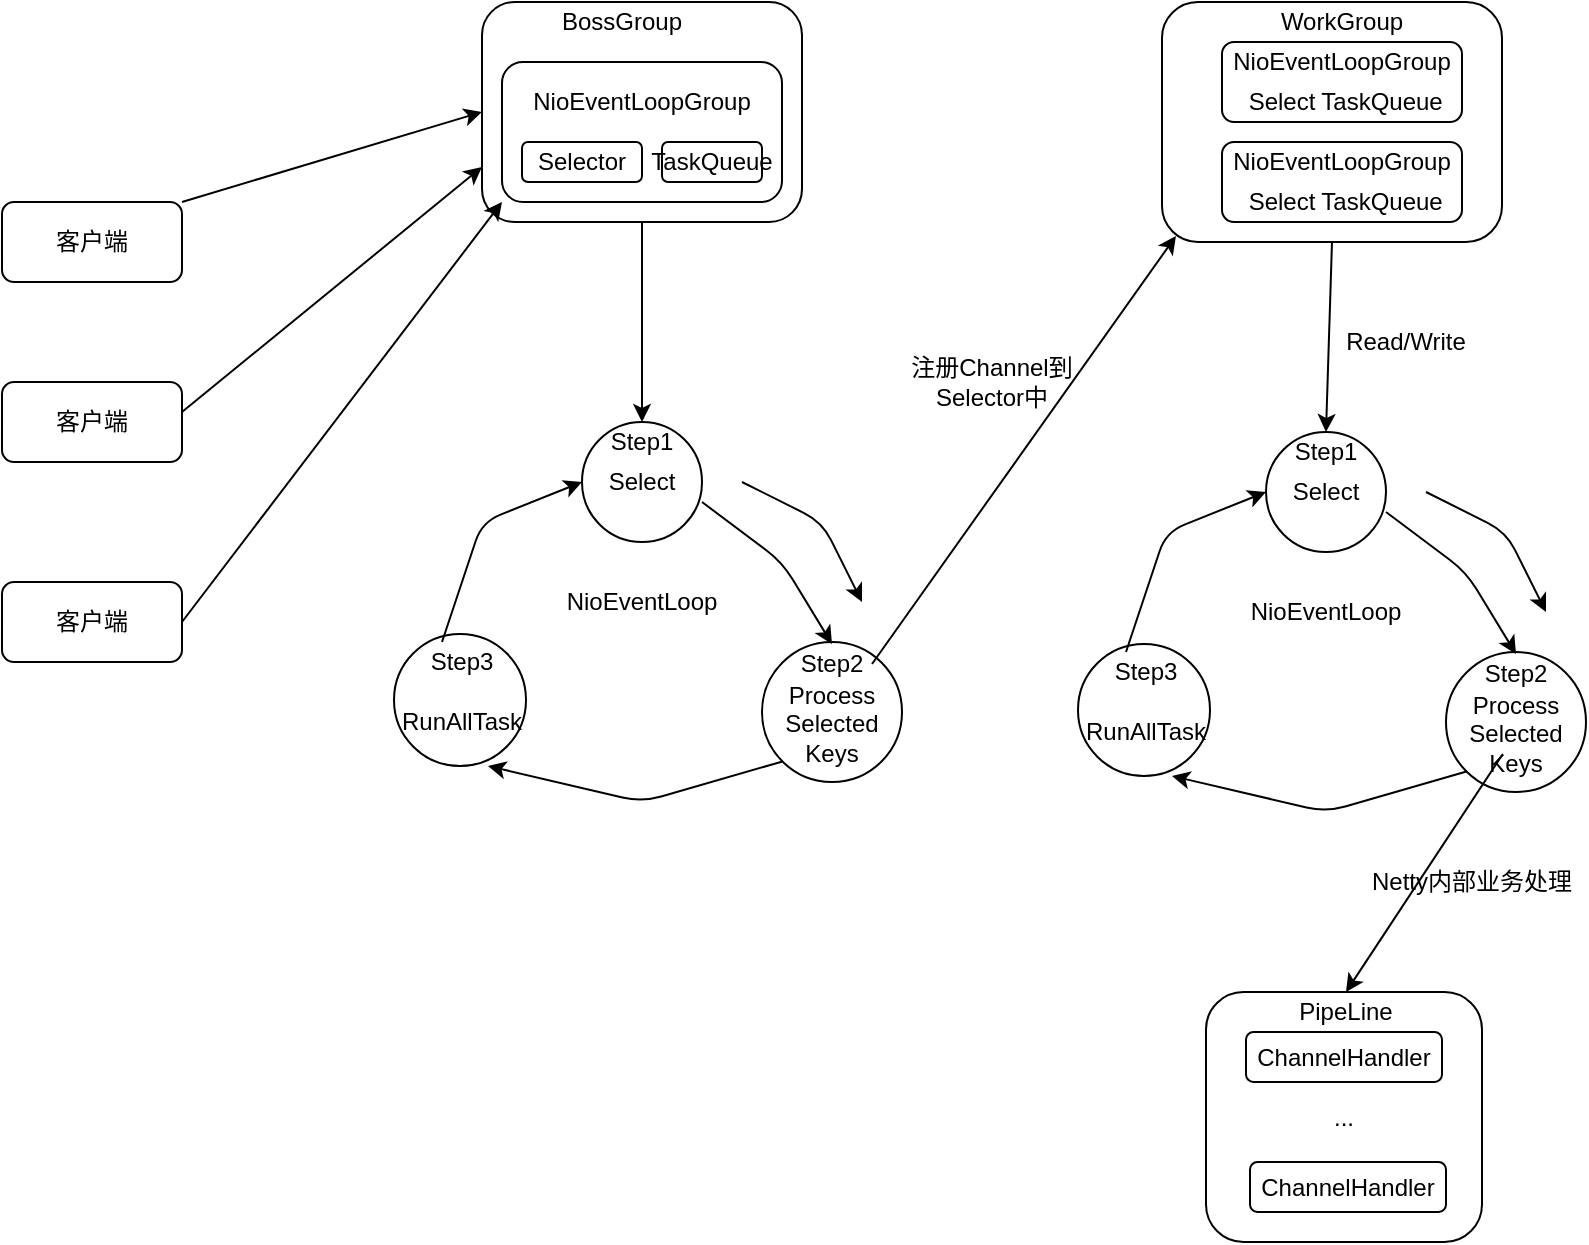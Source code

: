 <mxfile version="13.7.5" type="github">
  <diagram id="-VUquBzPuUQYV2Vf01s0" name="Page-1">
    <mxGraphModel dx="1422" dy="762" grid="1" gridSize="10" guides="1" tooltips="1" connect="1" arrows="1" fold="1" page="1" pageScale="1" pageWidth="827" pageHeight="1169" math="0" shadow="0">
      <root>
        <mxCell id="0" />
        <mxCell id="1" parent="0" />
        <mxCell id="R4jxrmjICBG2XdQICs0V-1" value="客户端" style="rounded=1;whiteSpace=wrap;html=1;" vertex="1" parent="1">
          <mxGeometry x="10" y="130" width="90" height="40" as="geometry" />
        </mxCell>
        <mxCell id="R4jxrmjICBG2XdQICs0V-2" value="客户端" style="rounded=1;whiteSpace=wrap;html=1;" vertex="1" parent="1">
          <mxGeometry x="10" y="320" width="90" height="40" as="geometry" />
        </mxCell>
        <mxCell id="R4jxrmjICBG2XdQICs0V-3" value="客户端" style="rounded=1;whiteSpace=wrap;html=1;" vertex="1" parent="1">
          <mxGeometry x="10" y="220" width="90" height="40" as="geometry" />
        </mxCell>
        <mxCell id="R4jxrmjICBG2XdQICs0V-4" value="" style="rounded=1;whiteSpace=wrap;html=1;" vertex="1" parent="1">
          <mxGeometry x="250" y="30" width="160" height="110" as="geometry" />
        </mxCell>
        <mxCell id="R4jxrmjICBG2XdQICs0V-5" value="BossGroup" style="text;html=1;strokeColor=none;fillColor=none;align=center;verticalAlign=middle;whiteSpace=wrap;rounded=0;" vertex="1" parent="1">
          <mxGeometry x="300" y="30" width="40" height="20" as="geometry" />
        </mxCell>
        <mxCell id="R4jxrmjICBG2XdQICs0V-6" value="" style="rounded=1;whiteSpace=wrap;html=1;" vertex="1" parent="1">
          <mxGeometry x="260" y="60" width="140" height="70" as="geometry" />
        </mxCell>
        <mxCell id="R4jxrmjICBG2XdQICs0V-7" value="NioEventLoopGroup" style="text;html=1;strokeColor=none;fillColor=none;align=center;verticalAlign=middle;whiteSpace=wrap;rounded=0;" vertex="1" parent="1">
          <mxGeometry x="295" y="70" width="70" height="20" as="geometry" />
        </mxCell>
        <mxCell id="R4jxrmjICBG2XdQICs0V-8" value="Selector" style="rounded=1;whiteSpace=wrap;html=1;" vertex="1" parent="1">
          <mxGeometry x="270" y="100" width="60" height="20" as="geometry" />
        </mxCell>
        <mxCell id="R4jxrmjICBG2XdQICs0V-9" value="TaskQueue" style="rounded=1;whiteSpace=wrap;html=1;" vertex="1" parent="1">
          <mxGeometry x="340" y="100" width="50" height="20" as="geometry" />
        </mxCell>
        <mxCell id="R4jxrmjICBG2XdQICs0V-10" value="" style="endArrow=classic;html=1;exitX=0.5;exitY=1;exitDx=0;exitDy=0;" edge="1" parent="1" source="R4jxrmjICBG2XdQICs0V-4">
          <mxGeometry width="50" height="50" relative="1" as="geometry">
            <mxPoint x="390" y="420" as="sourcePoint" />
            <mxPoint x="330" y="240" as="targetPoint" />
          </mxGeometry>
        </mxCell>
        <mxCell id="R4jxrmjICBG2XdQICs0V-11" value="" style="ellipse;whiteSpace=wrap;html=1;aspect=fixed;" vertex="1" parent="1">
          <mxGeometry x="300" y="240" width="60" height="60" as="geometry" />
        </mxCell>
        <mxCell id="R4jxrmjICBG2XdQICs0V-12" value="Step1" style="text;html=1;strokeColor=none;fillColor=none;align=center;verticalAlign=middle;whiteSpace=wrap;rounded=0;" vertex="1" parent="1">
          <mxGeometry x="310" y="240" width="40" height="20" as="geometry" />
        </mxCell>
        <mxCell id="R4jxrmjICBG2XdQICs0V-13" value="Select" style="text;html=1;strokeColor=none;fillColor=none;align=center;verticalAlign=middle;whiteSpace=wrap;rounded=0;" vertex="1" parent="1">
          <mxGeometry x="310" y="260" width="40" height="20" as="geometry" />
        </mxCell>
        <mxCell id="R4jxrmjICBG2XdQICs0V-14" value="" style="ellipse;whiteSpace=wrap;html=1;aspect=fixed;" vertex="1" parent="1">
          <mxGeometry x="390" y="350" width="70" height="70" as="geometry" />
        </mxCell>
        <mxCell id="R4jxrmjICBG2XdQICs0V-15" value="Step2" style="text;html=1;strokeColor=none;fillColor=none;align=center;verticalAlign=middle;whiteSpace=wrap;rounded=0;" vertex="1" parent="1">
          <mxGeometry x="405" y="351" width="40" height="20" as="geometry" />
        </mxCell>
        <mxCell id="R4jxrmjICBG2XdQICs0V-16" value="Process&lt;br&gt;Selected&lt;br&gt;Keys" style="text;html=1;strokeColor=none;fillColor=none;align=center;verticalAlign=middle;whiteSpace=wrap;rounded=0;" vertex="1" parent="1">
          <mxGeometry x="405" y="381" width="40" height="20" as="geometry" />
        </mxCell>
        <mxCell id="R4jxrmjICBG2XdQICs0V-17" value="" style="ellipse;whiteSpace=wrap;html=1;aspect=fixed;" vertex="1" parent="1">
          <mxGeometry x="206" y="346" width="66" height="66" as="geometry" />
        </mxCell>
        <mxCell id="R4jxrmjICBG2XdQICs0V-18" value="Step3" style="text;html=1;strokeColor=none;fillColor=none;align=center;verticalAlign=middle;whiteSpace=wrap;rounded=0;" vertex="1" parent="1">
          <mxGeometry x="220" y="350" width="40" height="20" as="geometry" />
        </mxCell>
        <mxCell id="R4jxrmjICBG2XdQICs0V-19" value="RunAllTask" style="text;html=1;strokeColor=none;fillColor=none;align=center;verticalAlign=middle;whiteSpace=wrap;rounded=0;" vertex="1" parent="1">
          <mxGeometry x="220" y="380" width="40" height="20" as="geometry" />
        </mxCell>
        <mxCell id="R4jxrmjICBG2XdQICs0V-20" value="" style="endArrow=classic;html=1;entryX=0.5;entryY=0;entryDx=0;entryDy=0;" edge="1" parent="1" target="R4jxrmjICBG2XdQICs0V-15">
          <mxGeometry width="50" height="50" relative="1" as="geometry">
            <mxPoint x="360" y="280" as="sourcePoint" />
            <mxPoint x="410" y="230" as="targetPoint" />
            <Array as="points">
              <mxPoint x="400" y="310" />
            </Array>
          </mxGeometry>
        </mxCell>
        <mxCell id="R4jxrmjICBG2XdQICs0V-21" value="" style="endArrow=classic;html=1;exitX=0;exitY=1;exitDx=0;exitDy=0;entryX=0.712;entryY=1;entryDx=0;entryDy=0;entryPerimeter=0;" edge="1" parent="1" source="R4jxrmjICBG2XdQICs0V-14" target="R4jxrmjICBG2XdQICs0V-17">
          <mxGeometry width="50" height="50" relative="1" as="geometry">
            <mxPoint x="300" y="490" as="sourcePoint" />
            <mxPoint x="350" y="440" as="targetPoint" />
            <Array as="points">
              <mxPoint x="330" y="430" />
            </Array>
          </mxGeometry>
        </mxCell>
        <mxCell id="R4jxrmjICBG2XdQICs0V-22" value="" style="endArrow=classic;html=1;exitX=0.25;exitY=0;exitDx=0;exitDy=0;entryX=0;entryY=0.5;entryDx=0;entryDy=0;" edge="1" parent="1" source="R4jxrmjICBG2XdQICs0V-18" target="R4jxrmjICBG2XdQICs0V-11">
          <mxGeometry width="50" height="50" relative="1" as="geometry">
            <mxPoint x="210" y="350" as="sourcePoint" />
            <mxPoint x="260" y="300" as="targetPoint" />
            <Array as="points">
              <mxPoint x="250" y="290" />
            </Array>
          </mxGeometry>
        </mxCell>
        <mxCell id="R4jxrmjICBG2XdQICs0V-23" value="NioEventLoop" style="text;html=1;strokeColor=none;fillColor=none;align=center;verticalAlign=middle;whiteSpace=wrap;rounded=0;" vertex="1" parent="1">
          <mxGeometry x="310" y="320" width="40" height="20" as="geometry" />
        </mxCell>
        <mxCell id="R4jxrmjICBG2XdQICs0V-25" value="" style="endArrow=classic;html=1;exitX=1;exitY=0;exitDx=0;exitDy=0;entryX=0;entryY=0.5;entryDx=0;entryDy=0;" edge="1" parent="1" source="R4jxrmjICBG2XdQICs0V-1" target="R4jxrmjICBG2XdQICs0V-4">
          <mxGeometry width="50" height="50" relative="1" as="geometry">
            <mxPoint x="110" y="140" as="sourcePoint" />
            <mxPoint x="160" y="90" as="targetPoint" />
          </mxGeometry>
        </mxCell>
        <mxCell id="R4jxrmjICBG2XdQICs0V-26" value="" style="endArrow=classic;html=1;exitX=1;exitY=0;exitDx=0;exitDy=0;entryX=0;entryY=0.75;entryDx=0;entryDy=0;" edge="1" parent="1" target="R4jxrmjICBG2XdQICs0V-4">
          <mxGeometry width="50" height="50" relative="1" as="geometry">
            <mxPoint x="100" y="235" as="sourcePoint" />
            <mxPoint x="250" y="190" as="targetPoint" />
          </mxGeometry>
        </mxCell>
        <mxCell id="R4jxrmjICBG2XdQICs0V-27" value="" style="endArrow=classic;html=1;exitX=1;exitY=0;exitDx=0;exitDy=0;" edge="1" parent="1">
          <mxGeometry width="50" height="50" relative="1" as="geometry">
            <mxPoint x="100" y="340" as="sourcePoint" />
            <mxPoint x="260" y="130" as="targetPoint" />
          </mxGeometry>
        </mxCell>
        <mxCell id="R4jxrmjICBG2XdQICs0V-29" value="" style="endArrow=classic;html=1;" edge="1" parent="1">
          <mxGeometry width="50" height="50" relative="1" as="geometry">
            <mxPoint x="380" y="270" as="sourcePoint" />
            <mxPoint x="440" y="330" as="targetPoint" />
            <Array as="points">
              <mxPoint x="420" y="290" />
            </Array>
          </mxGeometry>
        </mxCell>
        <mxCell id="R4jxrmjICBG2XdQICs0V-30" value="" style="rounded=1;whiteSpace=wrap;html=1;" vertex="1" parent="1">
          <mxGeometry x="590" y="30" width="170" height="120" as="geometry" />
        </mxCell>
        <mxCell id="R4jxrmjICBG2XdQICs0V-31" value="WorkGroup" style="text;html=1;strokeColor=none;fillColor=none;align=center;verticalAlign=middle;whiteSpace=wrap;rounded=0;" vertex="1" parent="1">
          <mxGeometry x="660" y="30" width="40" height="20" as="geometry" />
        </mxCell>
        <mxCell id="R4jxrmjICBG2XdQICs0V-32" value="" style="rounded=1;whiteSpace=wrap;html=1;" vertex="1" parent="1">
          <mxGeometry x="620" y="50" width="120" height="40" as="geometry" />
        </mxCell>
        <mxCell id="R4jxrmjICBG2XdQICs0V-33" value="NioEventLoopGroup" style="text;html=1;strokeColor=none;fillColor=none;align=center;verticalAlign=middle;whiteSpace=wrap;rounded=0;" vertex="1" parent="1">
          <mxGeometry x="660" y="50" width="40" height="20" as="geometry" />
        </mxCell>
        <mxCell id="R4jxrmjICBG2XdQICs0V-34" value="Select" style="text;html=1;strokeColor=none;fillColor=none;align=center;verticalAlign=middle;whiteSpace=wrap;rounded=0;" vertex="1" parent="1">
          <mxGeometry x="630" y="70" width="40" height="20" as="geometry" />
        </mxCell>
        <mxCell id="R4jxrmjICBG2XdQICs0V-35" value="TaskQueue" style="text;html=1;strokeColor=none;fillColor=none;align=center;verticalAlign=middle;whiteSpace=wrap;rounded=0;" vertex="1" parent="1">
          <mxGeometry x="680" y="70" width="40" height="20" as="geometry" />
        </mxCell>
        <mxCell id="R4jxrmjICBG2XdQICs0V-37" value="" style="rounded=1;whiteSpace=wrap;html=1;" vertex="1" parent="1">
          <mxGeometry x="620" y="100" width="120" height="40" as="geometry" />
        </mxCell>
        <mxCell id="R4jxrmjICBG2XdQICs0V-38" value="NioEventLoopGroup" style="text;html=1;strokeColor=none;fillColor=none;align=center;verticalAlign=middle;whiteSpace=wrap;rounded=0;" vertex="1" parent="1">
          <mxGeometry x="660" y="100" width="40" height="20" as="geometry" />
        </mxCell>
        <mxCell id="R4jxrmjICBG2XdQICs0V-39" value="Select" style="text;html=1;strokeColor=none;fillColor=none;align=center;verticalAlign=middle;whiteSpace=wrap;rounded=0;" vertex="1" parent="1">
          <mxGeometry x="630" y="120" width="40" height="20" as="geometry" />
        </mxCell>
        <mxCell id="R4jxrmjICBG2XdQICs0V-40" value="TaskQueue" style="text;html=1;strokeColor=none;fillColor=none;align=center;verticalAlign=middle;whiteSpace=wrap;rounded=0;" vertex="1" parent="1">
          <mxGeometry x="680" y="120" width="40" height="20" as="geometry" />
        </mxCell>
        <mxCell id="R4jxrmjICBG2XdQICs0V-41" value="" style="endArrow=classic;html=1;entryX=0.041;entryY=0.975;entryDx=0;entryDy=0;entryPerimeter=0;exitX=1;exitY=0.5;exitDx=0;exitDy=0;" edge="1" parent="1" source="R4jxrmjICBG2XdQICs0V-15" target="R4jxrmjICBG2XdQICs0V-30">
          <mxGeometry width="50" height="50" relative="1" as="geometry">
            <mxPoint x="405" y="320" as="sourcePoint" />
            <mxPoint x="455" y="270" as="targetPoint" />
          </mxGeometry>
        </mxCell>
        <mxCell id="R4jxrmjICBG2XdQICs0V-42" value="注册Channel到Selector中" style="text;html=1;strokeColor=none;fillColor=none;align=center;verticalAlign=middle;whiteSpace=wrap;rounded=0;" vertex="1" parent="1">
          <mxGeometry x="460" y="210" width="90" height="20" as="geometry" />
        </mxCell>
        <mxCell id="R4jxrmjICBG2XdQICs0V-43" value="" style="ellipse;whiteSpace=wrap;html=1;aspect=fixed;" vertex="1" parent="1">
          <mxGeometry x="642" y="245" width="60" height="60" as="geometry" />
        </mxCell>
        <mxCell id="R4jxrmjICBG2XdQICs0V-44" value="Step1" style="text;html=1;strokeColor=none;fillColor=none;align=center;verticalAlign=middle;whiteSpace=wrap;rounded=0;" vertex="1" parent="1">
          <mxGeometry x="652" y="245" width="40" height="20" as="geometry" />
        </mxCell>
        <mxCell id="R4jxrmjICBG2XdQICs0V-45" value="Select" style="text;html=1;strokeColor=none;fillColor=none;align=center;verticalAlign=middle;whiteSpace=wrap;rounded=0;" vertex="1" parent="1">
          <mxGeometry x="652" y="265" width="40" height="20" as="geometry" />
        </mxCell>
        <mxCell id="R4jxrmjICBG2XdQICs0V-46" value="" style="ellipse;whiteSpace=wrap;html=1;aspect=fixed;" vertex="1" parent="1">
          <mxGeometry x="732" y="355" width="70" height="70" as="geometry" />
        </mxCell>
        <mxCell id="R4jxrmjICBG2XdQICs0V-47" value="Step2" style="text;html=1;strokeColor=none;fillColor=none;align=center;verticalAlign=middle;whiteSpace=wrap;rounded=0;" vertex="1" parent="1">
          <mxGeometry x="747" y="356" width="40" height="20" as="geometry" />
        </mxCell>
        <mxCell id="R4jxrmjICBG2XdQICs0V-48" value="Process&lt;br&gt;Selected&lt;br&gt;Keys" style="text;html=1;strokeColor=none;fillColor=none;align=center;verticalAlign=middle;whiteSpace=wrap;rounded=0;" vertex="1" parent="1">
          <mxGeometry x="747" y="386" width="40" height="20" as="geometry" />
        </mxCell>
        <mxCell id="R4jxrmjICBG2XdQICs0V-49" value="" style="ellipse;whiteSpace=wrap;html=1;aspect=fixed;" vertex="1" parent="1">
          <mxGeometry x="548" y="351" width="66" height="66" as="geometry" />
        </mxCell>
        <mxCell id="R4jxrmjICBG2XdQICs0V-50" value="Step3" style="text;html=1;strokeColor=none;fillColor=none;align=center;verticalAlign=middle;whiteSpace=wrap;rounded=0;" vertex="1" parent="1">
          <mxGeometry x="562" y="355" width="40" height="20" as="geometry" />
        </mxCell>
        <mxCell id="R4jxrmjICBG2XdQICs0V-51" value="RunAllTask" style="text;html=1;strokeColor=none;fillColor=none;align=center;verticalAlign=middle;whiteSpace=wrap;rounded=0;" vertex="1" parent="1">
          <mxGeometry x="562" y="385" width="40" height="20" as="geometry" />
        </mxCell>
        <mxCell id="R4jxrmjICBG2XdQICs0V-52" value="" style="endArrow=classic;html=1;entryX=0.5;entryY=0;entryDx=0;entryDy=0;" edge="1" parent="1" target="R4jxrmjICBG2XdQICs0V-47">
          <mxGeometry width="50" height="50" relative="1" as="geometry">
            <mxPoint x="702" y="285" as="sourcePoint" />
            <mxPoint x="752" y="235" as="targetPoint" />
            <Array as="points">
              <mxPoint x="742" y="315" />
            </Array>
          </mxGeometry>
        </mxCell>
        <mxCell id="R4jxrmjICBG2XdQICs0V-53" value="" style="endArrow=classic;html=1;exitX=0;exitY=1;exitDx=0;exitDy=0;entryX=0.712;entryY=1;entryDx=0;entryDy=0;entryPerimeter=0;" edge="1" parent="1" source="R4jxrmjICBG2XdQICs0V-46" target="R4jxrmjICBG2XdQICs0V-49">
          <mxGeometry width="50" height="50" relative="1" as="geometry">
            <mxPoint x="642" y="495" as="sourcePoint" />
            <mxPoint x="692" y="445" as="targetPoint" />
            <Array as="points">
              <mxPoint x="672" y="435" />
            </Array>
          </mxGeometry>
        </mxCell>
        <mxCell id="R4jxrmjICBG2XdQICs0V-54" value="" style="endArrow=classic;html=1;exitX=0.25;exitY=0;exitDx=0;exitDy=0;entryX=0;entryY=0.5;entryDx=0;entryDy=0;" edge="1" parent="1" source="R4jxrmjICBG2XdQICs0V-50" target="R4jxrmjICBG2XdQICs0V-43">
          <mxGeometry width="50" height="50" relative="1" as="geometry">
            <mxPoint x="552" y="355" as="sourcePoint" />
            <mxPoint x="602" y="305" as="targetPoint" />
            <Array as="points">
              <mxPoint x="592" y="295" />
            </Array>
          </mxGeometry>
        </mxCell>
        <mxCell id="R4jxrmjICBG2XdQICs0V-55" value="NioEventLoop" style="text;html=1;strokeColor=none;fillColor=none;align=center;verticalAlign=middle;whiteSpace=wrap;rounded=0;" vertex="1" parent="1">
          <mxGeometry x="652" y="325" width="40" height="20" as="geometry" />
        </mxCell>
        <mxCell id="R4jxrmjICBG2XdQICs0V-56" value="" style="endArrow=classic;html=1;" edge="1" parent="1">
          <mxGeometry width="50" height="50" relative="1" as="geometry">
            <mxPoint x="722" y="275" as="sourcePoint" />
            <mxPoint x="782" y="335" as="targetPoint" />
            <Array as="points">
              <mxPoint x="762" y="295" />
            </Array>
          </mxGeometry>
        </mxCell>
        <mxCell id="R4jxrmjICBG2XdQICs0V-57" value="" style="endArrow=classic;html=1;exitX=0.5;exitY=1;exitDx=0;exitDy=0;entryX=0.5;entryY=0;entryDx=0;entryDy=0;" edge="1" parent="1" source="R4jxrmjICBG2XdQICs0V-30" target="R4jxrmjICBG2XdQICs0V-44">
          <mxGeometry width="50" height="50" relative="1" as="geometry">
            <mxPoint x="660" y="220" as="sourcePoint" />
            <mxPoint x="710" y="170" as="targetPoint" />
          </mxGeometry>
        </mxCell>
        <mxCell id="R4jxrmjICBG2XdQICs0V-58" value="Read/Write" style="text;html=1;strokeColor=none;fillColor=none;align=center;verticalAlign=middle;whiteSpace=wrap;rounded=0;" vertex="1" parent="1">
          <mxGeometry x="692" y="190" width="40" height="20" as="geometry" />
        </mxCell>
        <mxCell id="R4jxrmjICBG2XdQICs0V-59" value="" style="rounded=1;whiteSpace=wrap;html=1;" vertex="1" parent="1">
          <mxGeometry x="612" y="525" width="138" height="125" as="geometry" />
        </mxCell>
        <mxCell id="R4jxrmjICBG2XdQICs0V-60" value="PipeLine" style="text;html=1;strokeColor=none;fillColor=none;align=center;verticalAlign=middle;whiteSpace=wrap;rounded=0;" vertex="1" parent="1">
          <mxGeometry x="662" y="525" width="40" height="20" as="geometry" />
        </mxCell>
        <mxCell id="R4jxrmjICBG2XdQICs0V-62" value="ChannelHandler" style="rounded=1;whiteSpace=wrap;html=1;" vertex="1" parent="1">
          <mxGeometry x="632" y="545" width="98" height="25" as="geometry" />
        </mxCell>
        <mxCell id="R4jxrmjICBG2XdQICs0V-63" value="ChannelHandler" style="rounded=1;whiteSpace=wrap;html=1;" vertex="1" parent="1">
          <mxGeometry x="634" y="610" width="98" height="25" as="geometry" />
        </mxCell>
        <mxCell id="R4jxrmjICBG2XdQICs0V-64" value="..." style="text;html=1;strokeColor=none;fillColor=none;align=center;verticalAlign=middle;whiteSpace=wrap;rounded=0;" vertex="1" parent="1">
          <mxGeometry x="661" y="577.5" width="40" height="20" as="geometry" />
        </mxCell>
        <mxCell id="R4jxrmjICBG2XdQICs0V-67" value="" style="endArrow=classic;html=1;entryX=0.5;entryY=0;entryDx=0;entryDy=0;" edge="1" parent="1" source="R4jxrmjICBG2XdQICs0V-48" target="R4jxrmjICBG2XdQICs0V-60">
          <mxGeometry width="50" height="50" relative="1" as="geometry">
            <mxPoint x="650" y="490" as="sourcePoint" />
            <mxPoint x="700" y="440" as="targetPoint" />
          </mxGeometry>
        </mxCell>
        <mxCell id="R4jxrmjICBG2XdQICs0V-68" value="Netty内部业务处理" style="text;html=1;strokeColor=none;fillColor=none;align=center;verticalAlign=middle;whiteSpace=wrap;rounded=0;" vertex="1" parent="1">
          <mxGeometry x="690" y="460" width="110" height="20" as="geometry" />
        </mxCell>
      </root>
    </mxGraphModel>
  </diagram>
</mxfile>
